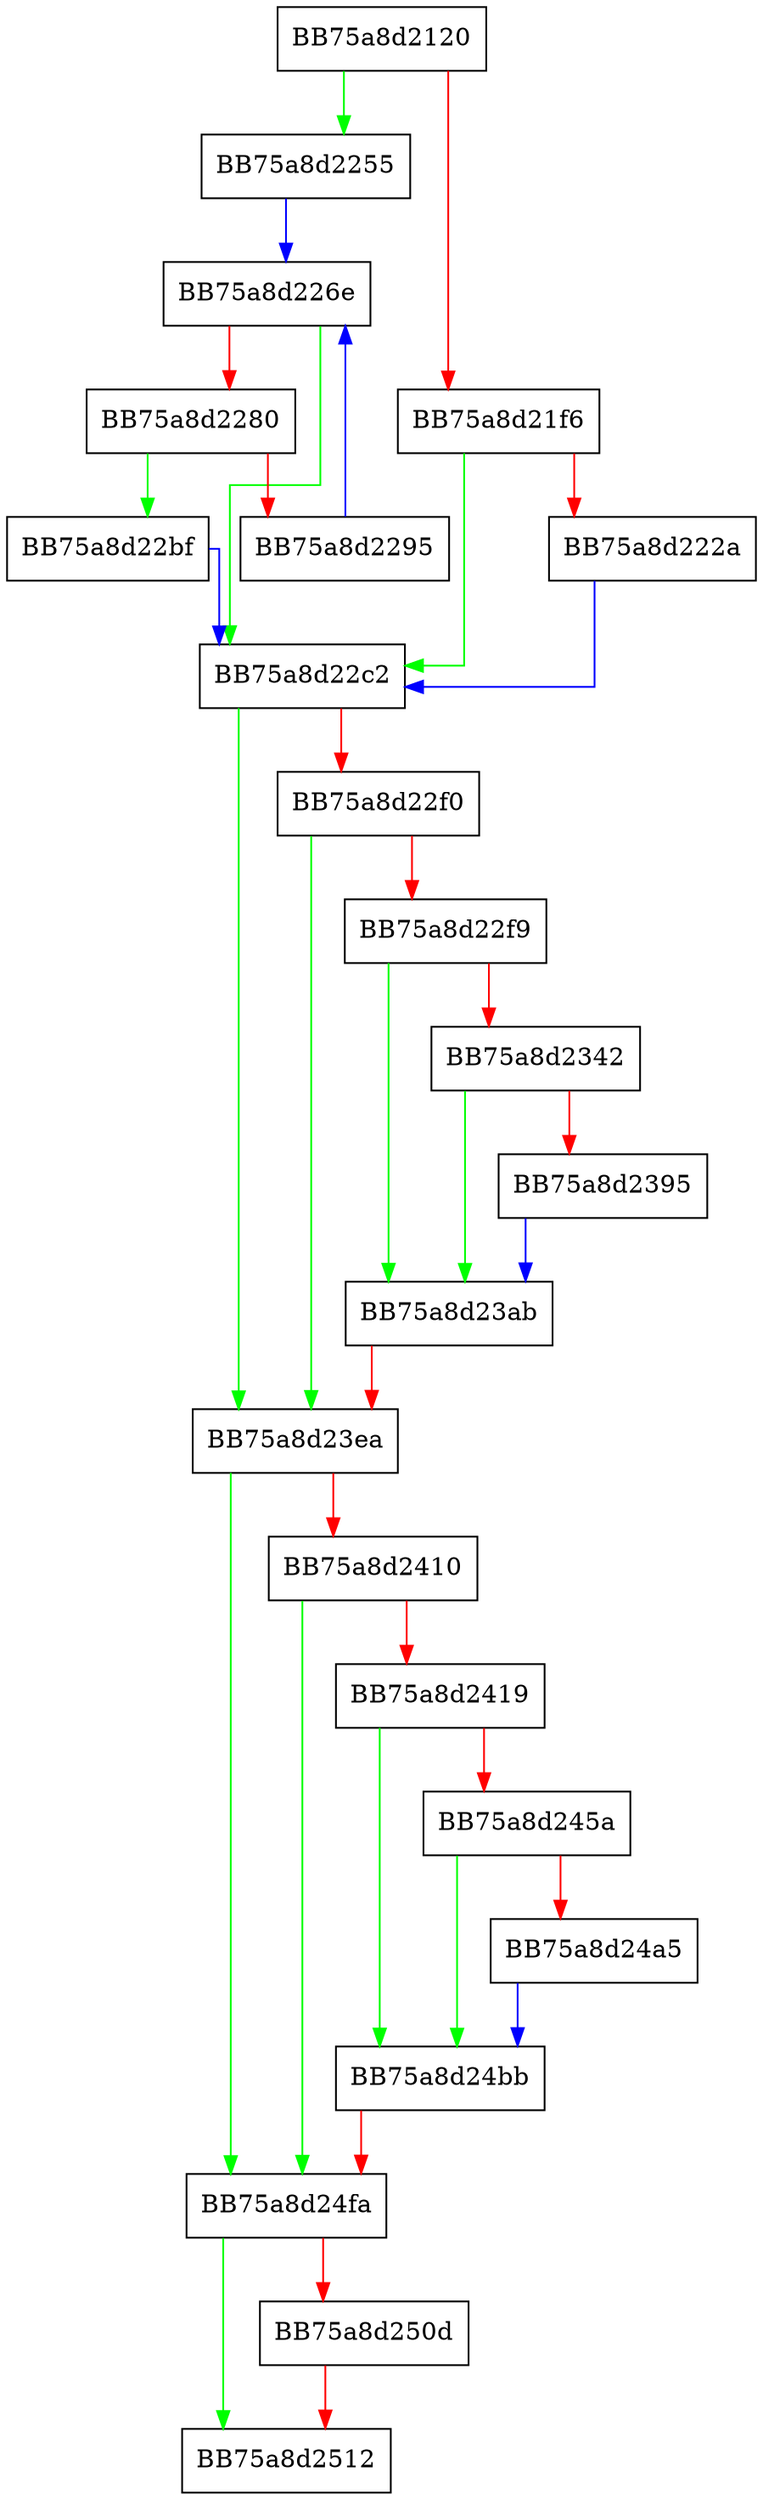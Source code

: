 digraph get_dependencies {
  node [shape="box"];
  graph [splines=ortho];
  BB75a8d2120 -> BB75a8d2255 [color="green"];
  BB75a8d2120 -> BB75a8d21f6 [color="red"];
  BB75a8d21f6 -> BB75a8d22c2 [color="green"];
  BB75a8d21f6 -> BB75a8d222a [color="red"];
  BB75a8d222a -> BB75a8d22c2 [color="blue"];
  BB75a8d2255 -> BB75a8d226e [color="blue"];
  BB75a8d226e -> BB75a8d22c2 [color="green"];
  BB75a8d226e -> BB75a8d2280 [color="red"];
  BB75a8d2280 -> BB75a8d22bf [color="green"];
  BB75a8d2280 -> BB75a8d2295 [color="red"];
  BB75a8d2295 -> BB75a8d226e [color="blue"];
  BB75a8d22bf -> BB75a8d22c2 [color="blue"];
  BB75a8d22c2 -> BB75a8d23ea [color="green"];
  BB75a8d22c2 -> BB75a8d22f0 [color="red"];
  BB75a8d22f0 -> BB75a8d23ea [color="green"];
  BB75a8d22f0 -> BB75a8d22f9 [color="red"];
  BB75a8d22f9 -> BB75a8d23ab [color="green"];
  BB75a8d22f9 -> BB75a8d2342 [color="red"];
  BB75a8d2342 -> BB75a8d23ab [color="green"];
  BB75a8d2342 -> BB75a8d2395 [color="red"];
  BB75a8d2395 -> BB75a8d23ab [color="blue"];
  BB75a8d23ab -> BB75a8d23ea [color="red"];
  BB75a8d23ea -> BB75a8d24fa [color="green"];
  BB75a8d23ea -> BB75a8d2410 [color="red"];
  BB75a8d2410 -> BB75a8d24fa [color="green"];
  BB75a8d2410 -> BB75a8d2419 [color="red"];
  BB75a8d2419 -> BB75a8d24bb [color="green"];
  BB75a8d2419 -> BB75a8d245a [color="red"];
  BB75a8d245a -> BB75a8d24bb [color="green"];
  BB75a8d245a -> BB75a8d24a5 [color="red"];
  BB75a8d24a5 -> BB75a8d24bb [color="blue"];
  BB75a8d24bb -> BB75a8d24fa [color="red"];
  BB75a8d24fa -> BB75a8d2512 [color="green"];
  BB75a8d24fa -> BB75a8d250d [color="red"];
  BB75a8d250d -> BB75a8d2512 [color="red"];
}
